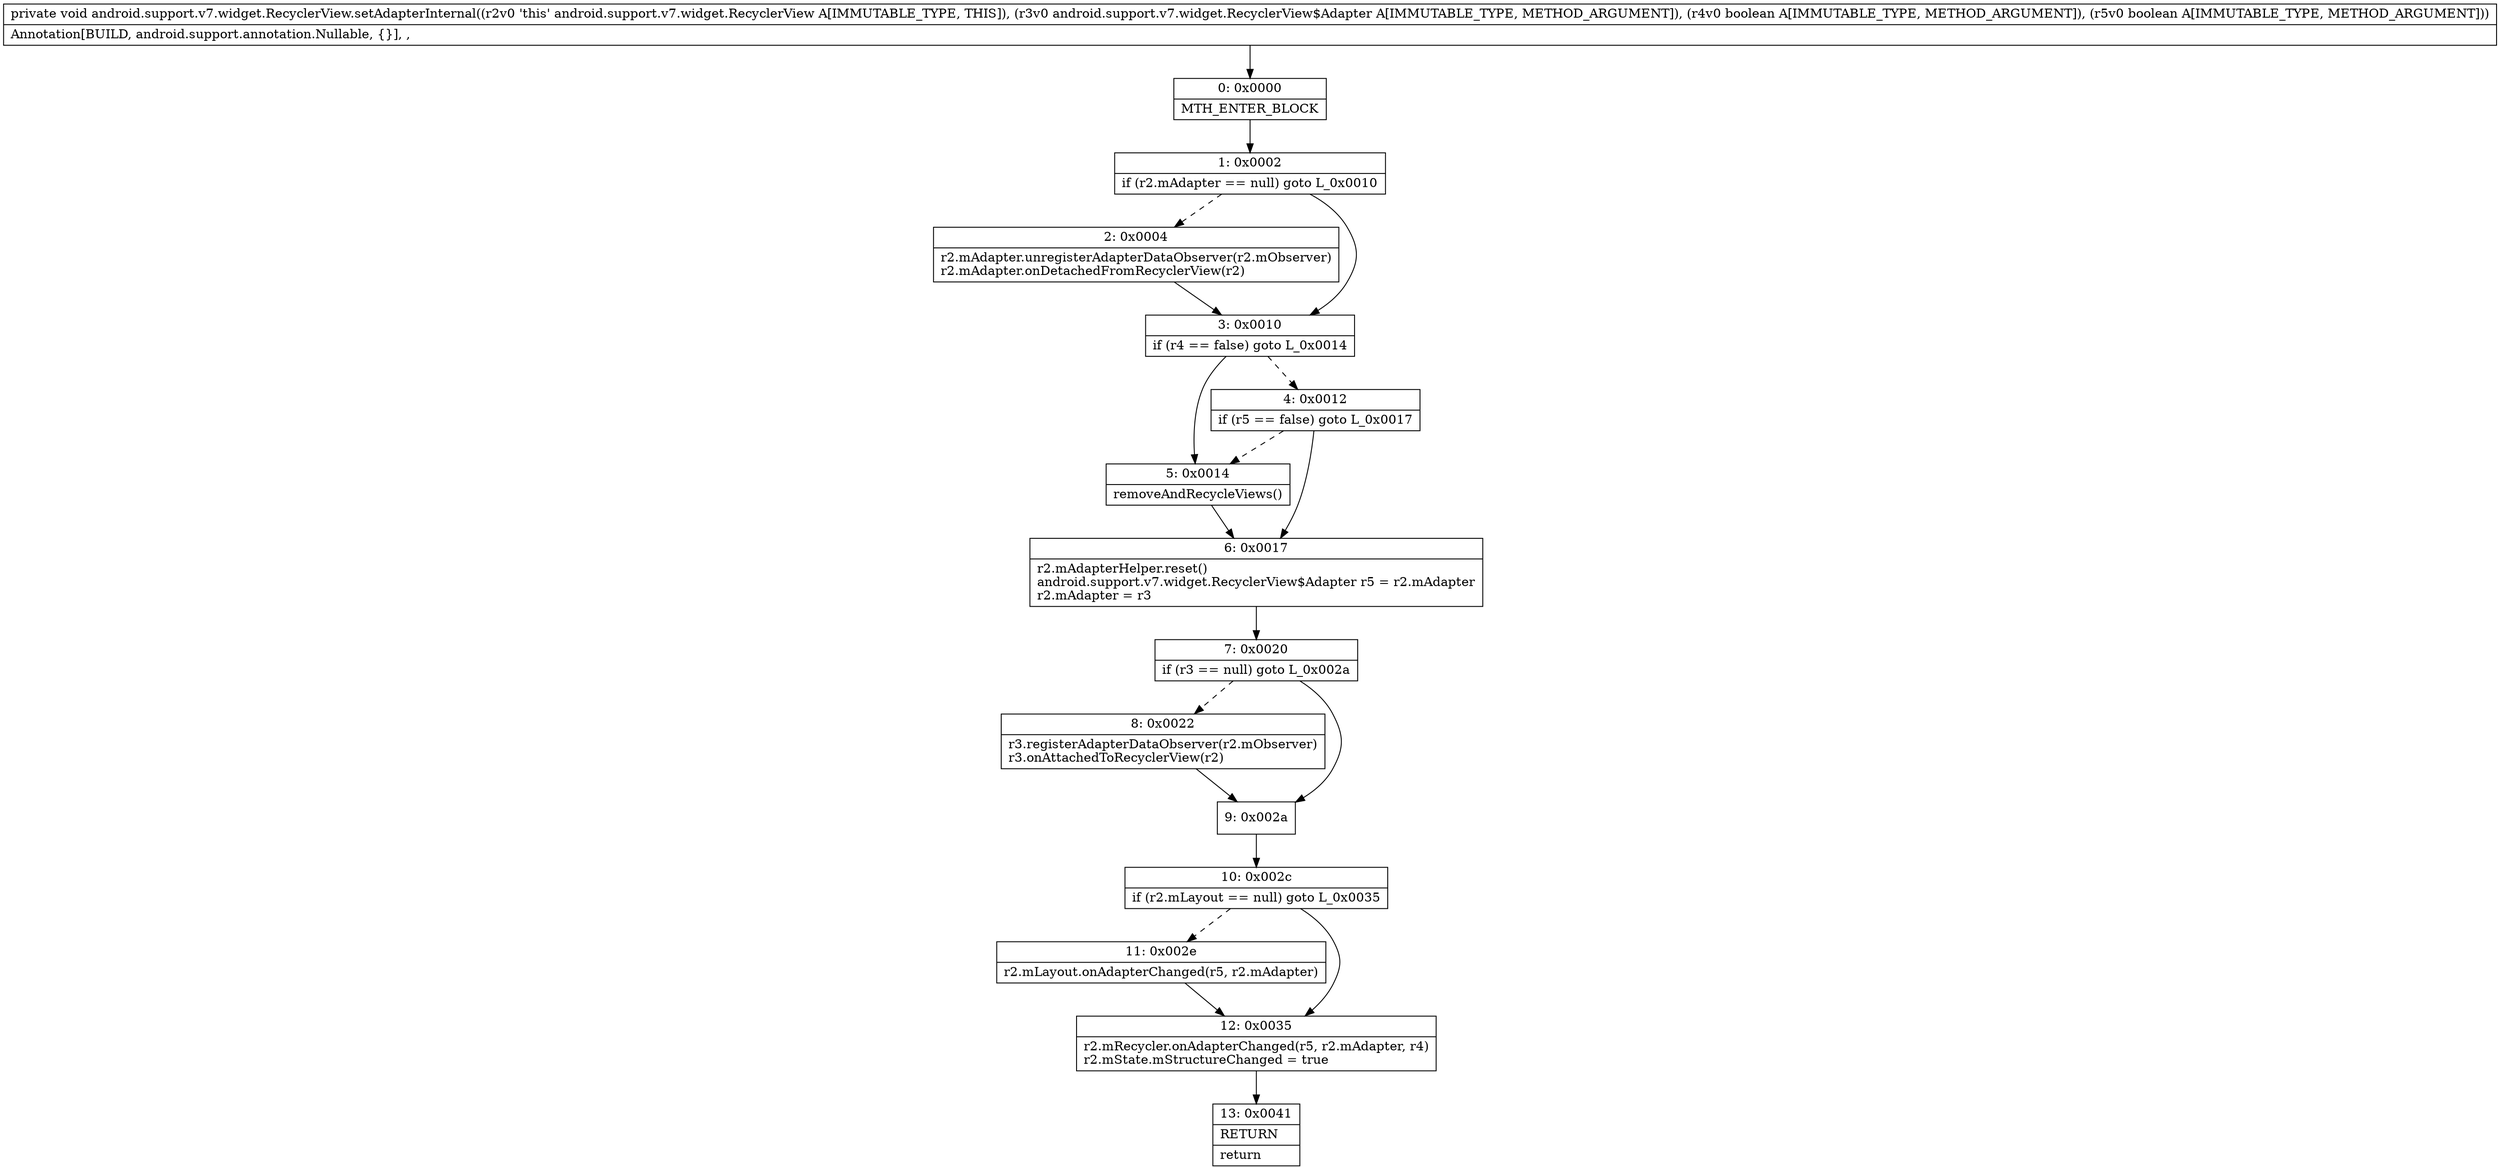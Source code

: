 digraph "CFG forandroid.support.v7.widget.RecyclerView.setAdapterInternal(Landroid\/support\/v7\/widget\/RecyclerView$Adapter;ZZ)V" {
Node_0 [shape=record,label="{0\:\ 0x0000|MTH_ENTER_BLOCK\l}"];
Node_1 [shape=record,label="{1\:\ 0x0002|if (r2.mAdapter == null) goto L_0x0010\l}"];
Node_2 [shape=record,label="{2\:\ 0x0004|r2.mAdapter.unregisterAdapterDataObserver(r2.mObserver)\lr2.mAdapter.onDetachedFromRecyclerView(r2)\l}"];
Node_3 [shape=record,label="{3\:\ 0x0010|if (r4 == false) goto L_0x0014\l}"];
Node_4 [shape=record,label="{4\:\ 0x0012|if (r5 == false) goto L_0x0017\l}"];
Node_5 [shape=record,label="{5\:\ 0x0014|removeAndRecycleViews()\l}"];
Node_6 [shape=record,label="{6\:\ 0x0017|r2.mAdapterHelper.reset()\landroid.support.v7.widget.RecyclerView$Adapter r5 = r2.mAdapter\lr2.mAdapter = r3\l}"];
Node_7 [shape=record,label="{7\:\ 0x0020|if (r3 == null) goto L_0x002a\l}"];
Node_8 [shape=record,label="{8\:\ 0x0022|r3.registerAdapterDataObserver(r2.mObserver)\lr3.onAttachedToRecyclerView(r2)\l}"];
Node_9 [shape=record,label="{9\:\ 0x002a}"];
Node_10 [shape=record,label="{10\:\ 0x002c|if (r2.mLayout == null) goto L_0x0035\l}"];
Node_11 [shape=record,label="{11\:\ 0x002e|r2.mLayout.onAdapterChanged(r5, r2.mAdapter)\l}"];
Node_12 [shape=record,label="{12\:\ 0x0035|r2.mRecycler.onAdapterChanged(r5, r2.mAdapter, r4)\lr2.mState.mStructureChanged = true\l}"];
Node_13 [shape=record,label="{13\:\ 0x0041|RETURN\l|return\l}"];
MethodNode[shape=record,label="{private void android.support.v7.widget.RecyclerView.setAdapterInternal((r2v0 'this' android.support.v7.widget.RecyclerView A[IMMUTABLE_TYPE, THIS]), (r3v0 android.support.v7.widget.RecyclerView$Adapter A[IMMUTABLE_TYPE, METHOD_ARGUMENT]), (r4v0 boolean A[IMMUTABLE_TYPE, METHOD_ARGUMENT]), (r5v0 boolean A[IMMUTABLE_TYPE, METHOD_ARGUMENT]))  | Annotation[BUILD, android.support.annotation.Nullable, \{\}], , \l}"];
MethodNode -> Node_0;
Node_0 -> Node_1;
Node_1 -> Node_2[style=dashed];
Node_1 -> Node_3;
Node_2 -> Node_3;
Node_3 -> Node_4[style=dashed];
Node_3 -> Node_5;
Node_4 -> Node_5[style=dashed];
Node_4 -> Node_6;
Node_5 -> Node_6;
Node_6 -> Node_7;
Node_7 -> Node_8[style=dashed];
Node_7 -> Node_9;
Node_8 -> Node_9;
Node_9 -> Node_10;
Node_10 -> Node_11[style=dashed];
Node_10 -> Node_12;
Node_11 -> Node_12;
Node_12 -> Node_13;
}

